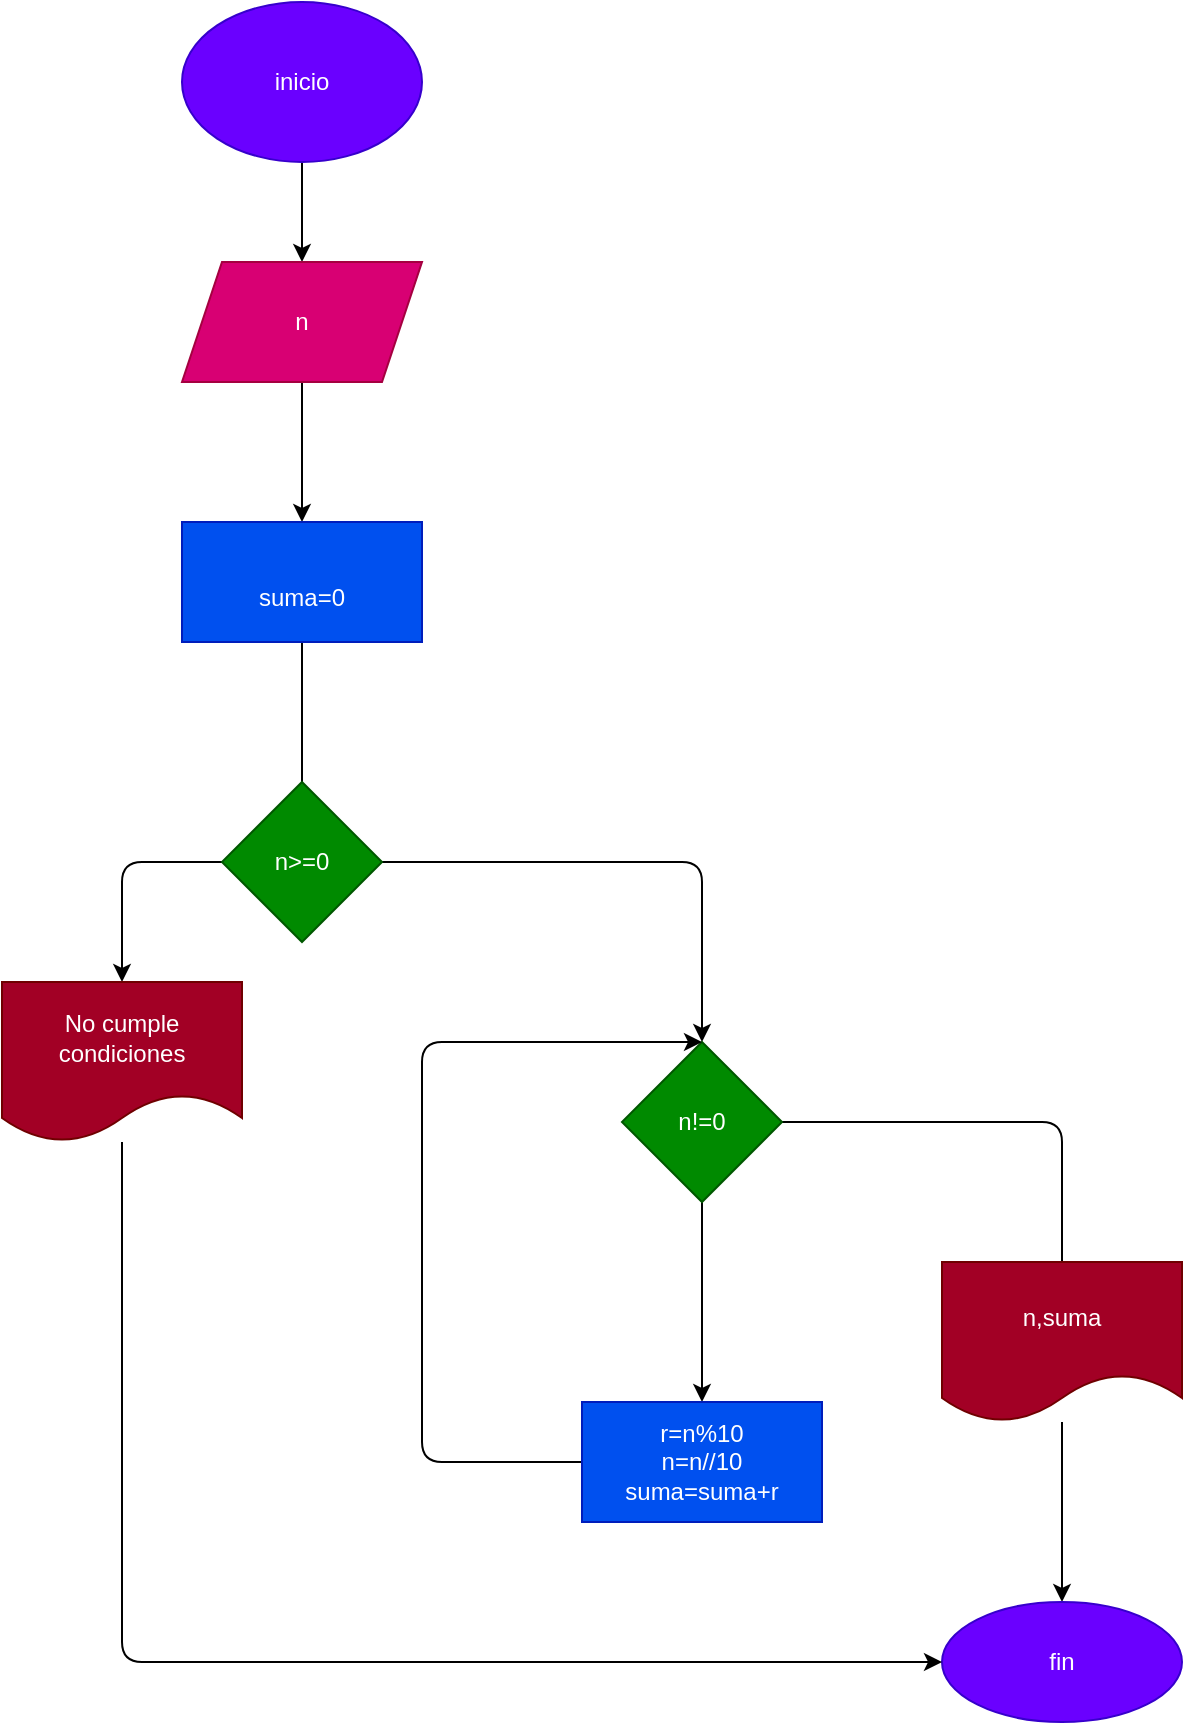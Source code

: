 <mxfile>
    <diagram id="lDO-EF8ZAsM6StOPAc8i" name="Página-1">
        <mxGraphModel dx="564" dy="411" grid="1" gridSize="10" guides="1" tooltips="1" connect="1" arrows="1" fold="1" page="1" pageScale="1" pageWidth="850" pageHeight="1100" math="0" shadow="0">
            <root>
                <mxCell id="0"/>
                <mxCell id="1" parent="0"/>
                <mxCell id="6" value="" style="edgeStyle=none;html=1;" edge="1" parent="1" source="2" target="5">
                    <mxGeometry relative="1" as="geometry"/>
                </mxCell>
                <mxCell id="2" value="inicio" style="ellipse;whiteSpace=wrap;html=1;fillColor=#6a00ff;fontColor=#ffffff;strokeColor=#3700CC;" vertex="1" parent="1">
                    <mxGeometry x="260" y="10" width="120" height="80" as="geometry"/>
                </mxCell>
                <mxCell id="8" value="" style="edgeStyle=none;html=1;" edge="1" parent="1" source="5" target="7">
                    <mxGeometry relative="1" as="geometry"/>
                </mxCell>
                <mxCell id="5" value="n" style="shape=parallelogram;perimeter=parallelogramPerimeter;whiteSpace=wrap;html=1;fixedSize=1;fillColor=#d80073;fontColor=#ffffff;strokeColor=#A50040;" vertex="1" parent="1">
                    <mxGeometry x="260" y="140" width="120" height="60" as="geometry"/>
                </mxCell>
                <mxCell id="10" value="" style="edgeStyle=none;html=1;" edge="1" parent="1" source="7">
                    <mxGeometry relative="1" as="geometry">
                        <mxPoint x="520" y="530" as="targetPoint"/>
                        <Array as="points">
                            <mxPoint x="320" y="440"/>
                            <mxPoint x="520" y="440"/>
                        </Array>
                    </mxGeometry>
                </mxCell>
                <mxCell id="7" value="&lt;br&gt;suma=0&lt;br&gt;" style="whiteSpace=wrap;html=1;fillColor=#0050ef;fontColor=#ffffff;strokeColor=#001DBC;" vertex="1" parent="1">
                    <mxGeometry x="260" y="270" width="120" height="60" as="geometry"/>
                </mxCell>
                <mxCell id="12" value="" style="edgeStyle=none;html=1;" edge="1" parent="1" source="9" target="11">
                    <mxGeometry relative="1" as="geometry"/>
                </mxCell>
                <mxCell id="14" style="edgeStyle=none;html=1;exitX=1;exitY=0.5;exitDx=0;exitDy=0;" edge="1" parent="1" source="9">
                    <mxGeometry relative="1" as="geometry">
                        <mxPoint x="700" y="650" as="targetPoint"/>
                        <Array as="points">
                            <mxPoint x="700" y="570"/>
                        </Array>
                    </mxGeometry>
                </mxCell>
                <mxCell id="9" value="n!=0" style="rhombus;whiteSpace=wrap;html=1;fillColor=#008a00;fontColor=#ffffff;strokeColor=#005700;" vertex="1" parent="1">
                    <mxGeometry x="480" y="530" width="80" height="80" as="geometry"/>
                </mxCell>
                <mxCell id="13" style="edgeStyle=none;html=1;exitX=0;exitY=0.5;exitDx=0;exitDy=0;entryX=0.5;entryY=0;entryDx=0;entryDy=0;" edge="1" parent="1" source="11" target="9">
                    <mxGeometry relative="1" as="geometry">
                        <mxPoint x="380" y="510" as="targetPoint"/>
                        <Array as="points">
                            <mxPoint x="380" y="740"/>
                            <mxPoint x="380" y="530"/>
                        </Array>
                    </mxGeometry>
                </mxCell>
                <mxCell id="11" value="r=n%10&lt;br&gt;n=n//10&lt;br&gt;suma=suma+r" style="whiteSpace=wrap;html=1;fillColor=#0050ef;fontColor=#ffffff;strokeColor=#001DBC;" vertex="1" parent="1">
                    <mxGeometry x="460" y="710" width="120" height="60" as="geometry"/>
                </mxCell>
                <mxCell id="20" value="" style="edgeStyle=none;html=1;" edge="1" parent="1" source="15" target="19">
                    <mxGeometry relative="1" as="geometry"/>
                </mxCell>
                <mxCell id="15" value="n,suma" style="shape=document;whiteSpace=wrap;html=1;boundedLbl=1;fillColor=#a20025;fontColor=#ffffff;strokeColor=#6F0000;" vertex="1" parent="1">
                    <mxGeometry x="640" y="640" width="120" height="80" as="geometry"/>
                </mxCell>
                <mxCell id="21" style="edgeStyle=none;html=1;exitX=0;exitY=0.5;exitDx=0;exitDy=0;" edge="1" parent="1" source="18" target="22">
                    <mxGeometry relative="1" as="geometry">
                        <mxPoint x="230" y="530" as="targetPoint"/>
                        <Array as="points">
                            <mxPoint x="230" y="440"/>
                        </Array>
                    </mxGeometry>
                </mxCell>
                <mxCell id="18" value="n&amp;gt;=0" style="rhombus;whiteSpace=wrap;html=1;fillColor=#008a00;fontColor=#ffffff;strokeColor=#005700;" vertex="1" parent="1">
                    <mxGeometry x="280" y="400" width="80" height="80" as="geometry"/>
                </mxCell>
                <mxCell id="19" value="fin" style="ellipse;whiteSpace=wrap;html=1;fillColor=#6a00ff;fontColor=#ffffff;strokeColor=#3700CC;" vertex="1" parent="1">
                    <mxGeometry x="640" y="810" width="120" height="60" as="geometry"/>
                </mxCell>
                <mxCell id="24" value="" style="edgeStyle=none;html=1;entryX=0;entryY=0.5;entryDx=0;entryDy=0;" edge="1" parent="1" source="22" target="19">
                    <mxGeometry relative="1" as="geometry">
                        <mxPoint x="230" y="881" as="targetPoint"/>
                        <Array as="points">
                            <mxPoint x="230" y="840"/>
                        </Array>
                    </mxGeometry>
                </mxCell>
                <mxCell id="22" value="No cumple condiciones" style="shape=document;whiteSpace=wrap;html=1;boundedLbl=1;fillColor=#a20025;fontColor=#ffffff;strokeColor=#6F0000;" vertex="1" parent="1">
                    <mxGeometry x="170" y="500" width="120" height="80" as="geometry"/>
                </mxCell>
            </root>
        </mxGraphModel>
    </diagram>
</mxfile>